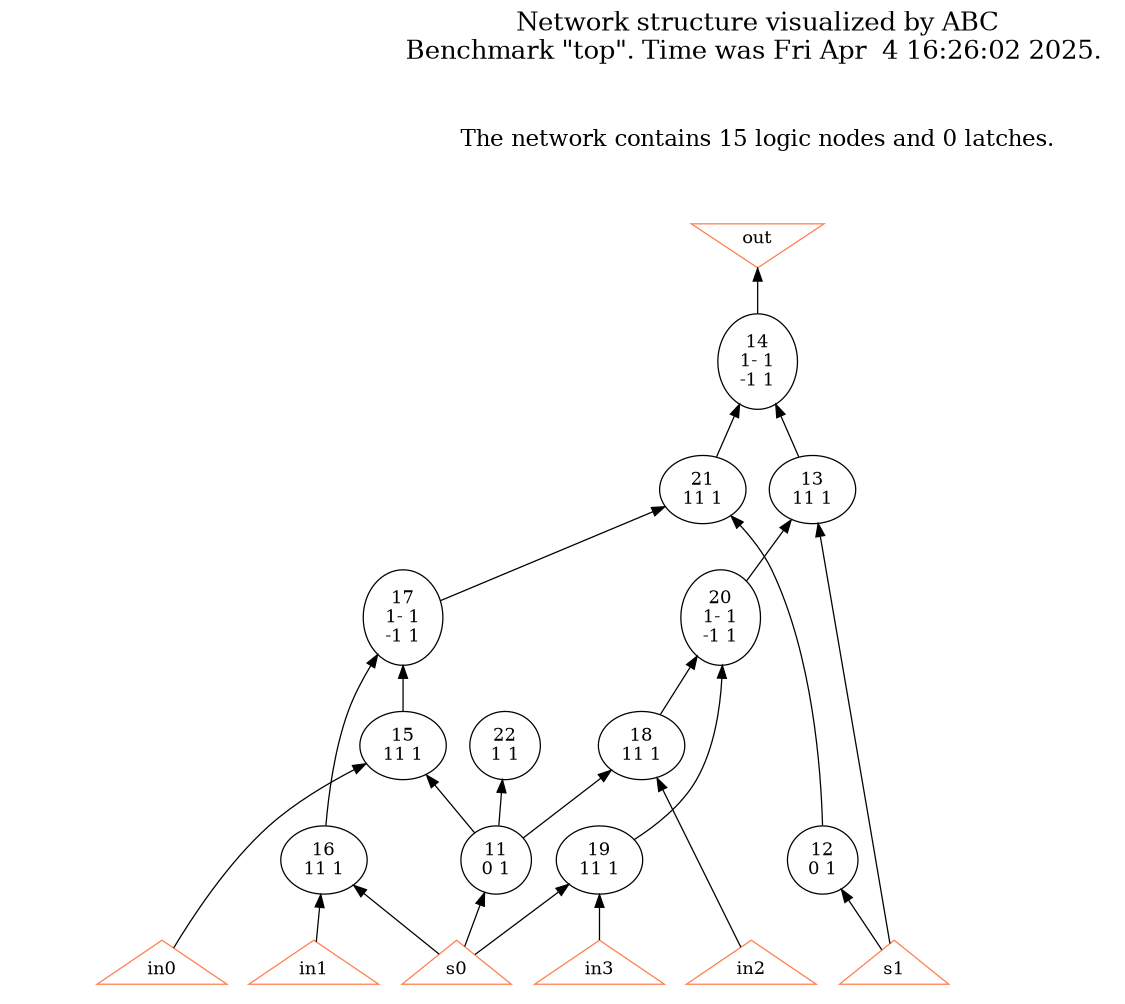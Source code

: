 # Network structure generated by ABC

digraph network {
size = "7.5,10";
center = true;
edge [dir = back];

{
  node [shape = plaintext];
  edge [style = invis];
  LevelTitle1 [label=""];
  LevelTitle2 [label=""];
  Level6 [label = ""];
  Level5 [label = ""];
  Level4 [label = ""];
  Level3 [label = ""];
  Level2 [label = ""];
  Level1 [label = ""];
  Level0 [label = ""];
  LevelTitle1 ->  LevelTitle2 ->  Level6 ->  Level5 ->  Level4 ->  Level3 ->  Level2 ->  Level1 ->  Level0;
}

{
  rank = same;
  LevelTitle1;
  title1 [shape=plaintext,
          fontsize=20,
          fontname = "Times-Roman",
          label="Network structure visualized by ABC\nBenchmark \"top\". Time was Fri Apr  4 16:26:02 2025. "
         ];
}

{
  rank = same;
  LevelTitle2;
  title2 [shape=plaintext,
          fontsize=18,
          fontname = "Times-Roman",
          label="The network contains 15 logic nodes and 0 latches.\n"
         ];
}

{
  rank = same;
  Level6;
  Node7 [label = "out", shape = invtriangle, color = coral, fillcolor = coral];
}

{
  rank = same;
  Level5;
  Node14 [label = "14\n1- 1\n-1 1", shape = ellipse];
}

{
  rank = same;
  Level4;
  Node13 [label = "13\n11 1", shape = ellipse];
  Node21 [label = "21\n11 1", shape = ellipse];
}

{
  rank = same;
  Level3;
  Node17 [label = "17\n1- 1\n-1 1", shape = ellipse];
  Node20 [label = "20\n1- 1\n-1 1", shape = ellipse];
}

{
  rank = same;
  Level2;
  Node15 [label = "15\n11 1", shape = ellipse];
  Node18 [label = "18\n11 1", shape = ellipse];
  Node22 [label = "22\n1 1", shape = ellipse];
}

{
  rank = same;
  Level1;
  Node11 [label = "11\n0 1", shape = ellipse];
  Node12 [label = "12\n0 1", shape = ellipse];
  Node16 [label = "16\n11 1", shape = ellipse];
  Node19 [label = "19\n11 1", shape = ellipse];
}

{
  rank = same;
  Level0;
  Node1 [label = "in0", shape = triangle, color = coral, fillcolor = coral];
  Node2 [label = "in1", shape = triangle, color = coral, fillcolor = coral];
  Node3 [label = "in2", shape = triangle, color = coral, fillcolor = coral];
  Node4 [label = "in3", shape = triangle, color = coral, fillcolor = coral];
  Node5 [label = "s0", shape = triangle, color = coral, fillcolor = coral];
  Node6 [label = "s1", shape = triangle, color = coral, fillcolor = coral];
}

title1 -> title2 [style = invis];
title2 -> Node7 [style = invis];
Node7 -> Node14 [style = solid];
Node11 -> Node5 [style = solid];
Node12 -> Node6 [style = solid];
Node13 -> Node20 [style = solid];
Node13 -> Node6 [style = solid];
Node14 -> Node21 [style = solid];
Node14 -> Node13 [style = solid];
Node15 -> Node1 [style = solid];
Node15 -> Node11 [style = solid];
Node16 -> Node2 [style = solid];
Node16 -> Node5 [style = solid];
Node17 -> Node15 [style = solid];
Node17 -> Node16 [style = solid];
Node18 -> Node3 [style = solid];
Node18 -> Node11 [style = solid];
Node19 -> Node4 [style = solid];
Node19 -> Node5 [style = solid];
Node20 -> Node18 [style = solid];
Node20 -> Node19 [style = solid];
Node21 -> Node17 [style = solid];
Node21 -> Node12 [style = solid];
Node22 -> Node11 [style = solid];
}

